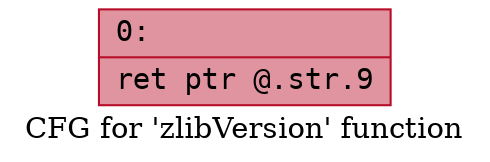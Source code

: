 digraph "CFG for 'zlibVersion' function" {
	label="CFG for 'zlibVersion' function";

	Node0x600003dbdf40 [shape=record,color="#b70d28ff", style=filled, fillcolor="#b70d2870" fontname="Courier",label="{0:\l|  ret ptr @.str.9\l}"];
}
